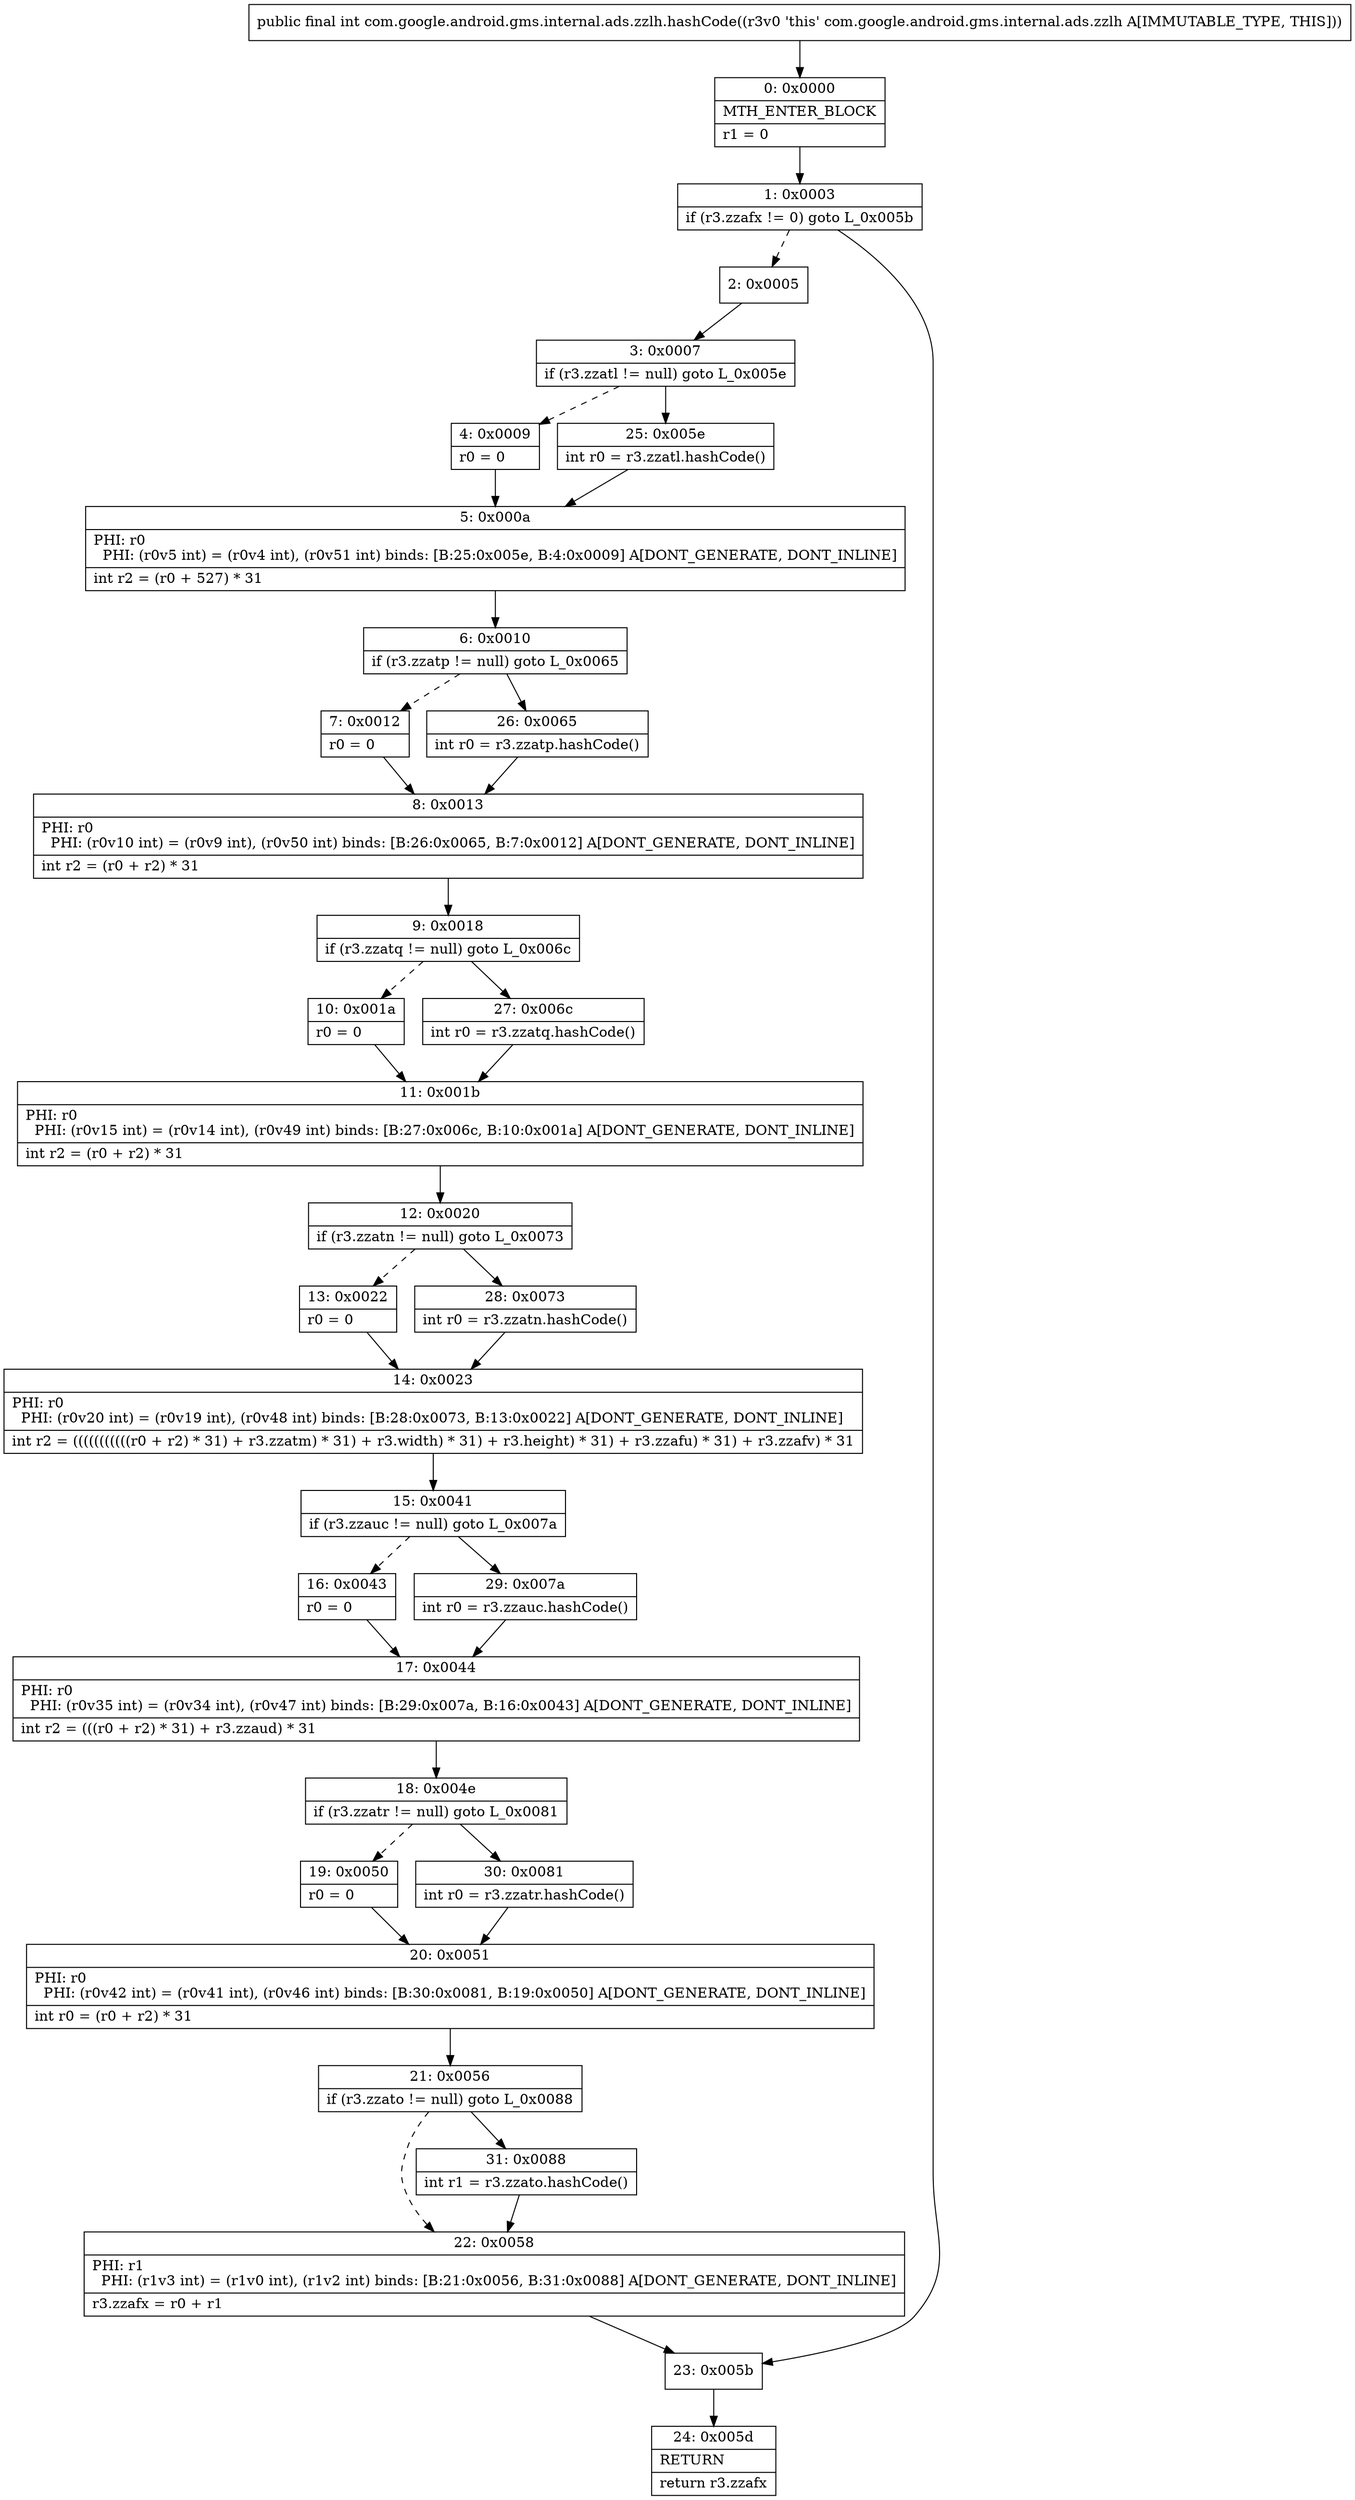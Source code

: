 digraph "CFG forcom.google.android.gms.internal.ads.zzlh.hashCode()I" {
Node_0 [shape=record,label="{0\:\ 0x0000|MTH_ENTER_BLOCK\l|r1 = 0\l}"];
Node_1 [shape=record,label="{1\:\ 0x0003|if (r3.zzafx != 0) goto L_0x005b\l}"];
Node_2 [shape=record,label="{2\:\ 0x0005}"];
Node_3 [shape=record,label="{3\:\ 0x0007|if (r3.zzatl != null) goto L_0x005e\l}"];
Node_4 [shape=record,label="{4\:\ 0x0009|r0 = 0\l}"];
Node_5 [shape=record,label="{5\:\ 0x000a|PHI: r0 \l  PHI: (r0v5 int) = (r0v4 int), (r0v51 int) binds: [B:25:0x005e, B:4:0x0009] A[DONT_GENERATE, DONT_INLINE]\l|int r2 = (r0 + 527) * 31\l}"];
Node_6 [shape=record,label="{6\:\ 0x0010|if (r3.zzatp != null) goto L_0x0065\l}"];
Node_7 [shape=record,label="{7\:\ 0x0012|r0 = 0\l}"];
Node_8 [shape=record,label="{8\:\ 0x0013|PHI: r0 \l  PHI: (r0v10 int) = (r0v9 int), (r0v50 int) binds: [B:26:0x0065, B:7:0x0012] A[DONT_GENERATE, DONT_INLINE]\l|int r2 = (r0 + r2) * 31\l}"];
Node_9 [shape=record,label="{9\:\ 0x0018|if (r3.zzatq != null) goto L_0x006c\l}"];
Node_10 [shape=record,label="{10\:\ 0x001a|r0 = 0\l}"];
Node_11 [shape=record,label="{11\:\ 0x001b|PHI: r0 \l  PHI: (r0v15 int) = (r0v14 int), (r0v49 int) binds: [B:27:0x006c, B:10:0x001a] A[DONT_GENERATE, DONT_INLINE]\l|int r2 = (r0 + r2) * 31\l}"];
Node_12 [shape=record,label="{12\:\ 0x0020|if (r3.zzatn != null) goto L_0x0073\l}"];
Node_13 [shape=record,label="{13\:\ 0x0022|r0 = 0\l}"];
Node_14 [shape=record,label="{14\:\ 0x0023|PHI: r0 \l  PHI: (r0v20 int) = (r0v19 int), (r0v48 int) binds: [B:28:0x0073, B:13:0x0022] A[DONT_GENERATE, DONT_INLINE]\l|int r2 = (((((((((((r0 + r2) * 31) + r3.zzatm) * 31) + r3.width) * 31) + r3.height) * 31) + r3.zzafu) * 31) + r3.zzafv) * 31\l}"];
Node_15 [shape=record,label="{15\:\ 0x0041|if (r3.zzauc != null) goto L_0x007a\l}"];
Node_16 [shape=record,label="{16\:\ 0x0043|r0 = 0\l}"];
Node_17 [shape=record,label="{17\:\ 0x0044|PHI: r0 \l  PHI: (r0v35 int) = (r0v34 int), (r0v47 int) binds: [B:29:0x007a, B:16:0x0043] A[DONT_GENERATE, DONT_INLINE]\l|int r2 = (((r0 + r2) * 31) + r3.zzaud) * 31\l}"];
Node_18 [shape=record,label="{18\:\ 0x004e|if (r3.zzatr != null) goto L_0x0081\l}"];
Node_19 [shape=record,label="{19\:\ 0x0050|r0 = 0\l}"];
Node_20 [shape=record,label="{20\:\ 0x0051|PHI: r0 \l  PHI: (r0v42 int) = (r0v41 int), (r0v46 int) binds: [B:30:0x0081, B:19:0x0050] A[DONT_GENERATE, DONT_INLINE]\l|int r0 = (r0 + r2) * 31\l}"];
Node_21 [shape=record,label="{21\:\ 0x0056|if (r3.zzato != null) goto L_0x0088\l}"];
Node_22 [shape=record,label="{22\:\ 0x0058|PHI: r1 \l  PHI: (r1v3 int) = (r1v0 int), (r1v2 int) binds: [B:21:0x0056, B:31:0x0088] A[DONT_GENERATE, DONT_INLINE]\l|r3.zzafx = r0 + r1\l}"];
Node_23 [shape=record,label="{23\:\ 0x005b}"];
Node_24 [shape=record,label="{24\:\ 0x005d|RETURN\l|return r3.zzafx\l}"];
Node_25 [shape=record,label="{25\:\ 0x005e|int r0 = r3.zzatl.hashCode()\l}"];
Node_26 [shape=record,label="{26\:\ 0x0065|int r0 = r3.zzatp.hashCode()\l}"];
Node_27 [shape=record,label="{27\:\ 0x006c|int r0 = r3.zzatq.hashCode()\l}"];
Node_28 [shape=record,label="{28\:\ 0x0073|int r0 = r3.zzatn.hashCode()\l}"];
Node_29 [shape=record,label="{29\:\ 0x007a|int r0 = r3.zzauc.hashCode()\l}"];
Node_30 [shape=record,label="{30\:\ 0x0081|int r0 = r3.zzatr.hashCode()\l}"];
Node_31 [shape=record,label="{31\:\ 0x0088|int r1 = r3.zzato.hashCode()\l}"];
MethodNode[shape=record,label="{public final int com.google.android.gms.internal.ads.zzlh.hashCode((r3v0 'this' com.google.android.gms.internal.ads.zzlh A[IMMUTABLE_TYPE, THIS])) }"];
MethodNode -> Node_0;
Node_0 -> Node_1;
Node_1 -> Node_2[style=dashed];
Node_1 -> Node_23;
Node_2 -> Node_3;
Node_3 -> Node_4[style=dashed];
Node_3 -> Node_25;
Node_4 -> Node_5;
Node_5 -> Node_6;
Node_6 -> Node_7[style=dashed];
Node_6 -> Node_26;
Node_7 -> Node_8;
Node_8 -> Node_9;
Node_9 -> Node_10[style=dashed];
Node_9 -> Node_27;
Node_10 -> Node_11;
Node_11 -> Node_12;
Node_12 -> Node_13[style=dashed];
Node_12 -> Node_28;
Node_13 -> Node_14;
Node_14 -> Node_15;
Node_15 -> Node_16[style=dashed];
Node_15 -> Node_29;
Node_16 -> Node_17;
Node_17 -> Node_18;
Node_18 -> Node_19[style=dashed];
Node_18 -> Node_30;
Node_19 -> Node_20;
Node_20 -> Node_21;
Node_21 -> Node_22[style=dashed];
Node_21 -> Node_31;
Node_22 -> Node_23;
Node_23 -> Node_24;
Node_25 -> Node_5;
Node_26 -> Node_8;
Node_27 -> Node_11;
Node_28 -> Node_14;
Node_29 -> Node_17;
Node_30 -> Node_20;
Node_31 -> Node_22;
}

